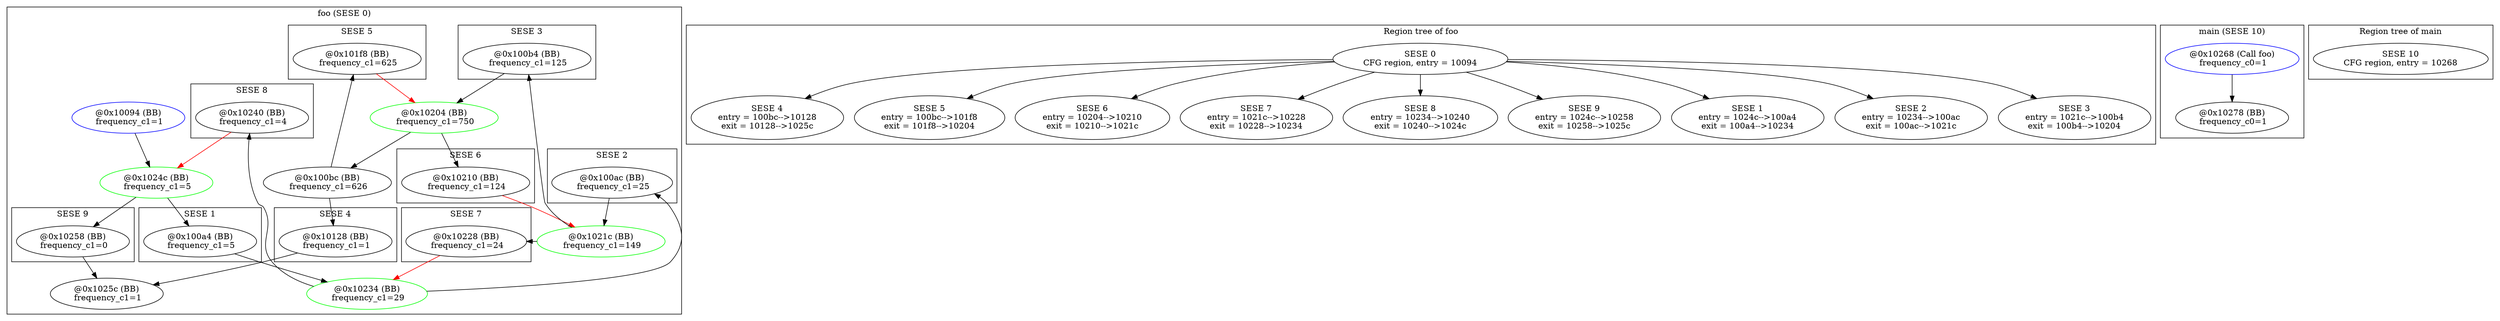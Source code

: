 digraph G {
subgraph cluster_foo {
graph [label = "foo (SESE 0)"];
subgraph cluster_sese_region0x55d3a83f56f0 {
graph [label = "SESE 1"];
node0x55d3a8318810 [label = "@0x100a4 (BB)\n frequency_c1=5\n"];
};
subgraph cluster_sese_region0x55d3a83c0f30 {
graph [label = "SESE 2"];
node0x55d3a83188a0 [label = "@0x100ac (BB)\n frequency_c1=25\n"];
};
subgraph cluster_sese_region0x55d3a834a270 {
graph [label = "SESE 3"];
node0x55d3a8319120 [label = "@0x100b4 (BB)\n frequency_c1=125\n"];
};
subgraph cluster_sese_region0x55d3a83bfeb0 {
graph [label = "SESE 4"];
node0x55d3a831cd70 [label = "@0x10128 (BB)\n frequency_c1=1\n"];
};
subgraph cluster_sese_region0x55d3a8357630 {
graph [label = "SESE 5"];
node0x55d3a831d8b0 [label = "@0x101f8 (BB)\n frequency_c1=625\n"];
};
subgraph cluster_sese_region0x55d3a8357750 {
graph [label = "SESE 6"];
node0x55d3a8330c00 [label = "@0x10210 (BB)\n frequency_c1=124\n"];
};
subgraph cluster_sese_region0x55d3a83577e0 {
graph [label = "SESE 7"];
node0x55d3a83f6160 [label = "@0x10228 (BB)\n frequency_c1=24\n"];
};
subgraph cluster_sese_region0x55d3a83c0030 {
graph [label = "SESE 8"];
node0x55d3a83f70a0 [label = "@0x10240 (BB)\n frequency_c1=4\n"];
};
subgraph cluster_sese_region0x55d3a835b800 {
graph [label = "SESE 9"];
node0x55d3a83f7fe0 [label = "@0x10258 (BB)\n frequency_c1=0\n"];
};
node0x55d3a8318700 [label = "@0x10094 (BB)\n frequency_c1=1\n" ,color="blue"];
node0x55d3a8318810;
node0x55d3a83188a0;
node0x55d3a8319120;
node0x55d3a8319680 [label = "@0x100bc (BB)\n frequency_c1=626\n"];
node0x55d3a831cd70;
node0x55d3a831d8b0;
node0x55d3a8328cc0 [label = "@0x10204 (BB)\n frequency_c1=750\n" ,color="green"];
node0x55d3a8330c00;
node0x55d3a83f6080 [label = "@0x1021c (BB)\n frequency_c1=149\n" ,color="green"];
node0x55d3a83f6160;
node0x55d3a83f6900 [label = "@0x10234 (BB)\n frequency_c1=29\n" ,color="green"];
node0x55d3a83f70a0;
node0x55d3a83f7840 [label = "@0x1024c (BB)\n frequency_c1=5\n" ,color="green"];
node0x55d3a83f7fe0;
node0x55d3a83f8780 [label = "@0x1025c (BB)\n frequency_c1=1\n"];
}
subgraph cluster_SESERegion_of_foo {
graph [label = "Region tree of foo"];
region0x55d3a835ba80 [label = "SESE 0
CFG region, entry = 10094"];
region0x55d3a83f56f0 [label = "SESE 1
entry = 1024c-->100a4
exit = 100a4-->10234"];
region0x55d3a83c0f30 [label = "SESE 2
entry = 10234-->100ac
exit = 100ac-->1021c"];
region0x55d3a834a270 [label = "SESE 3
entry = 1021c-->100b4
exit = 100b4-->10204"];
region0x55d3a83bfeb0 [label = "SESE 4
entry = 100bc-->10128
exit = 10128-->1025c"];
region0x55d3a8357630 [label = "SESE 5
entry = 100bc-->101f8
exit = 101f8-->10204"];
region0x55d3a8357750 [label = "SESE 6
entry = 10204-->10210
exit = 10210-->1021c"];
region0x55d3a83577e0 [label = "SESE 7
entry = 1021c-->10228
exit = 10228-->10234"];
region0x55d3a83c0030 [label = "SESE 8
entry = 10234-->10240
exit = 10240-->1024c"];
region0x55d3a835b800 [label = "SESE 9
entry = 1024c-->10258
exit = 10258-->1025c"];
region0x55d3a835ba80 -> region0x55d3a83f56f0;
region0x55d3a835ba80 -> region0x55d3a83c0f30;
region0x55d3a835ba80 -> region0x55d3a834a270;
region0x55d3a835ba80 -> region0x55d3a83bfeb0;
region0x55d3a835ba80 -> region0x55d3a8357630;
region0x55d3a835ba80 -> region0x55d3a8357750;
region0x55d3a835ba80 -> region0x55d3a83577e0;
region0x55d3a835ba80 -> region0x55d3a83c0030;
region0x55d3a835ba80 -> region0x55d3a835b800;
}
subgraph cluster_main {
graph [label = "main (SESE 10)"];
node0x55d3a8321110 [label = "@0x10268 (Call foo)\n frequency_c0=1\n" ,color="blue"];
node0x55d3a83f8fc0 [label = "@0x10278 (BB)\n frequency_c0=1\n"];
}
subgraph cluster_SESERegion_of_main {
graph [label = "Region tree of main"];
region0x55d3a8334750 [label = "SESE 10
CFG region, entry = 10268"];
}
node0x55d3a8318700 -> node0x55d3a83f7840;
node0x55d3a8318810 -> node0x55d3a83f6900;
node0x55d3a83188a0 -> node0x55d3a83f6080;
node0x55d3a8319120 -> node0x55d3a8328cc0;
node0x55d3a8319680 -> node0x55d3a831cd70;
node0x55d3a8319680 -> node0x55d3a831d8b0;
node0x55d3a831cd70 -> node0x55d3a83f8780;
node0x55d3a831d8b0 -> node0x55d3a8328cc0[color="red"];
node0x55d3a8328cc0 -> node0x55d3a8319680;
node0x55d3a8328cc0 -> node0x55d3a8330c00;
node0x55d3a8330c00 -> node0x55d3a83f6080[color="red"];
node0x55d3a83f6080 -> node0x55d3a8319120;
node0x55d3a83f6080 -> node0x55d3a83f6160;
node0x55d3a83f6160 -> node0x55d3a83f6900[color="red"];
node0x55d3a83f6900 -> node0x55d3a83188a0;
node0x55d3a83f6900 -> node0x55d3a83f70a0;
node0x55d3a83f70a0 -> node0x55d3a83f7840[color="red"];
node0x55d3a83f7840 -> node0x55d3a8318810;
node0x55d3a83f7840 -> node0x55d3a83f7fe0;
node0x55d3a83f7fe0 -> node0x55d3a83f8780;
node0x55d3a8321110 -> node0x55d3a83f8fc0;
}

